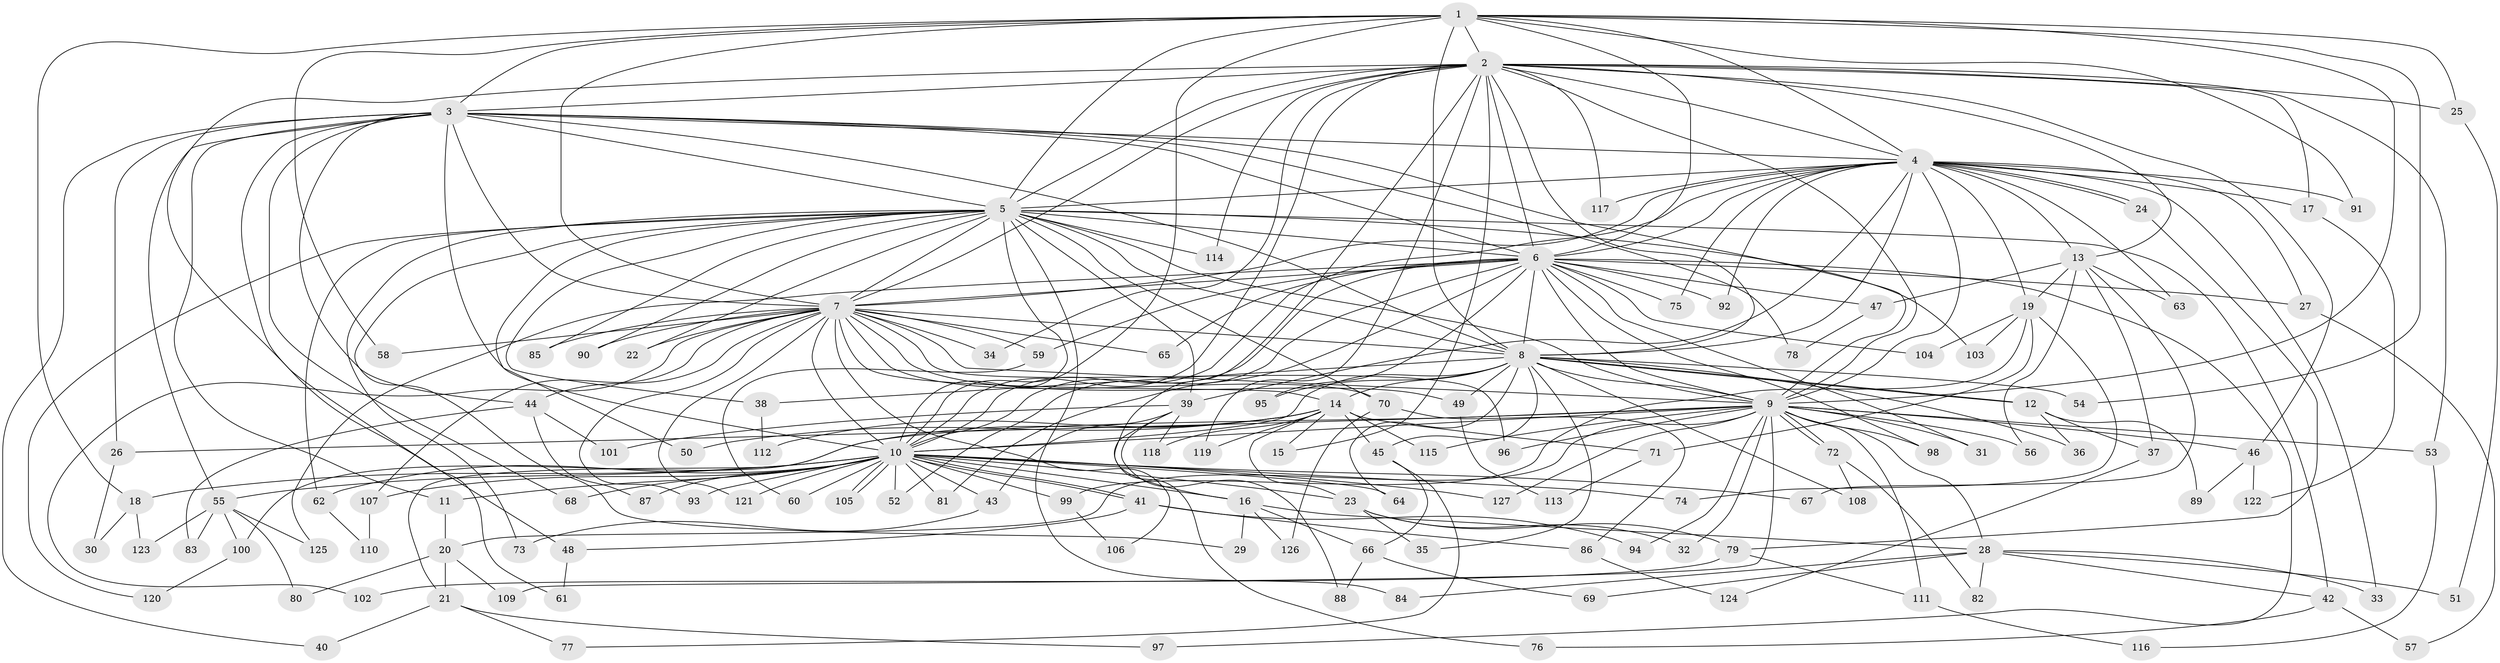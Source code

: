 // Generated by graph-tools (version 1.1) at 2025/49/03/09/25 03:49:39]
// undirected, 127 vertices, 279 edges
graph export_dot {
graph [start="1"]
  node [color=gray90,style=filled];
  1;
  2;
  3;
  4;
  5;
  6;
  7;
  8;
  9;
  10;
  11;
  12;
  13;
  14;
  15;
  16;
  17;
  18;
  19;
  20;
  21;
  22;
  23;
  24;
  25;
  26;
  27;
  28;
  29;
  30;
  31;
  32;
  33;
  34;
  35;
  36;
  37;
  38;
  39;
  40;
  41;
  42;
  43;
  44;
  45;
  46;
  47;
  48;
  49;
  50;
  51;
  52;
  53;
  54;
  55;
  56;
  57;
  58;
  59;
  60;
  61;
  62;
  63;
  64;
  65;
  66;
  67;
  68;
  69;
  70;
  71;
  72;
  73;
  74;
  75;
  76;
  77;
  78;
  79;
  80;
  81;
  82;
  83;
  84;
  85;
  86;
  87;
  88;
  89;
  90;
  91;
  92;
  93;
  94;
  95;
  96;
  97;
  98;
  99;
  100;
  101;
  102;
  103;
  104;
  105;
  106;
  107;
  108;
  109;
  110;
  111;
  112;
  113;
  114;
  115;
  116;
  117;
  118;
  119;
  120;
  121;
  122;
  123;
  124;
  125;
  126;
  127;
  1 -- 2;
  1 -- 3;
  1 -- 4;
  1 -- 5;
  1 -- 6;
  1 -- 7;
  1 -- 8;
  1 -- 9;
  1 -- 10;
  1 -- 18;
  1 -- 25;
  1 -- 54;
  1 -- 58;
  1 -- 91;
  2 -- 3;
  2 -- 4;
  2 -- 5;
  2 -- 6;
  2 -- 7;
  2 -- 8;
  2 -- 9;
  2 -- 10;
  2 -- 13;
  2 -- 15;
  2 -- 16;
  2 -- 17;
  2 -- 25;
  2 -- 34;
  2 -- 46;
  2 -- 53;
  2 -- 61;
  2 -- 114;
  2 -- 117;
  2 -- 119;
  3 -- 4;
  3 -- 5;
  3 -- 6;
  3 -- 7;
  3 -- 8;
  3 -- 9;
  3 -- 10;
  3 -- 11;
  3 -- 26;
  3 -- 40;
  3 -- 44;
  3 -- 48;
  3 -- 55;
  3 -- 68;
  3 -- 78;
  4 -- 5;
  4 -- 6;
  4 -- 7;
  4 -- 8;
  4 -- 9;
  4 -- 10;
  4 -- 13;
  4 -- 17;
  4 -- 19;
  4 -- 24;
  4 -- 24;
  4 -- 27;
  4 -- 33;
  4 -- 39;
  4 -- 63;
  4 -- 75;
  4 -- 91;
  4 -- 92;
  4 -- 117;
  5 -- 6;
  5 -- 7;
  5 -- 8;
  5 -- 9;
  5 -- 10;
  5 -- 22;
  5 -- 29;
  5 -- 38;
  5 -- 39;
  5 -- 42;
  5 -- 50;
  5 -- 62;
  5 -- 70;
  5 -- 73;
  5 -- 84;
  5 -- 85;
  5 -- 90;
  5 -- 103;
  5 -- 114;
  5 -- 120;
  6 -- 7;
  6 -- 8;
  6 -- 9;
  6 -- 10;
  6 -- 27;
  6 -- 31;
  6 -- 47;
  6 -- 52;
  6 -- 59;
  6 -- 65;
  6 -- 75;
  6 -- 81;
  6 -- 92;
  6 -- 95;
  6 -- 97;
  6 -- 98;
  6 -- 104;
  6 -- 125;
  7 -- 8;
  7 -- 9;
  7 -- 10;
  7 -- 14;
  7 -- 22;
  7 -- 34;
  7 -- 44;
  7 -- 49;
  7 -- 58;
  7 -- 59;
  7 -- 65;
  7 -- 70;
  7 -- 85;
  7 -- 90;
  7 -- 93;
  7 -- 96;
  7 -- 102;
  7 -- 106;
  7 -- 107;
  7 -- 121;
  8 -- 9;
  8 -- 10;
  8 -- 12;
  8 -- 12;
  8 -- 14;
  8 -- 35;
  8 -- 36;
  8 -- 38;
  8 -- 45;
  8 -- 49;
  8 -- 54;
  8 -- 64;
  8 -- 95;
  8 -- 108;
  9 -- 10;
  9 -- 20;
  9 -- 26;
  9 -- 28;
  9 -- 31;
  9 -- 32;
  9 -- 46;
  9 -- 53;
  9 -- 56;
  9 -- 72;
  9 -- 72;
  9 -- 94;
  9 -- 96;
  9 -- 98;
  9 -- 100;
  9 -- 109;
  9 -- 111;
  9 -- 115;
  9 -- 127;
  10 -- 11;
  10 -- 16;
  10 -- 18;
  10 -- 23;
  10 -- 41;
  10 -- 41;
  10 -- 43;
  10 -- 52;
  10 -- 55;
  10 -- 60;
  10 -- 62;
  10 -- 64;
  10 -- 67;
  10 -- 68;
  10 -- 74;
  10 -- 81;
  10 -- 87;
  10 -- 93;
  10 -- 99;
  10 -- 105;
  10 -- 105;
  10 -- 107;
  10 -- 121;
  10 -- 127;
  11 -- 20;
  12 -- 36;
  12 -- 37;
  12 -- 89;
  13 -- 19;
  13 -- 37;
  13 -- 47;
  13 -- 56;
  13 -- 63;
  13 -- 67;
  14 -- 15;
  14 -- 21;
  14 -- 23;
  14 -- 45;
  14 -- 50;
  14 -- 71;
  14 -- 112;
  14 -- 115;
  14 -- 118;
  14 -- 119;
  16 -- 28;
  16 -- 29;
  16 -- 66;
  16 -- 126;
  17 -- 122;
  18 -- 30;
  18 -- 123;
  19 -- 71;
  19 -- 74;
  19 -- 99;
  19 -- 103;
  19 -- 104;
  20 -- 21;
  20 -- 80;
  20 -- 109;
  21 -- 40;
  21 -- 77;
  21 -- 97;
  23 -- 32;
  23 -- 35;
  23 -- 79;
  24 -- 79;
  25 -- 51;
  26 -- 30;
  27 -- 57;
  28 -- 33;
  28 -- 42;
  28 -- 51;
  28 -- 69;
  28 -- 82;
  28 -- 84;
  37 -- 124;
  38 -- 112;
  39 -- 43;
  39 -- 76;
  39 -- 88;
  39 -- 101;
  39 -- 118;
  41 -- 48;
  41 -- 86;
  41 -- 94;
  42 -- 57;
  42 -- 76;
  43 -- 73;
  44 -- 83;
  44 -- 87;
  44 -- 101;
  45 -- 66;
  45 -- 77;
  46 -- 89;
  46 -- 122;
  47 -- 78;
  48 -- 61;
  49 -- 113;
  53 -- 116;
  55 -- 80;
  55 -- 83;
  55 -- 100;
  55 -- 123;
  55 -- 125;
  59 -- 60;
  62 -- 110;
  66 -- 69;
  66 -- 88;
  70 -- 86;
  70 -- 126;
  71 -- 113;
  72 -- 82;
  72 -- 108;
  79 -- 102;
  79 -- 111;
  86 -- 124;
  99 -- 106;
  100 -- 120;
  107 -- 110;
  111 -- 116;
}
